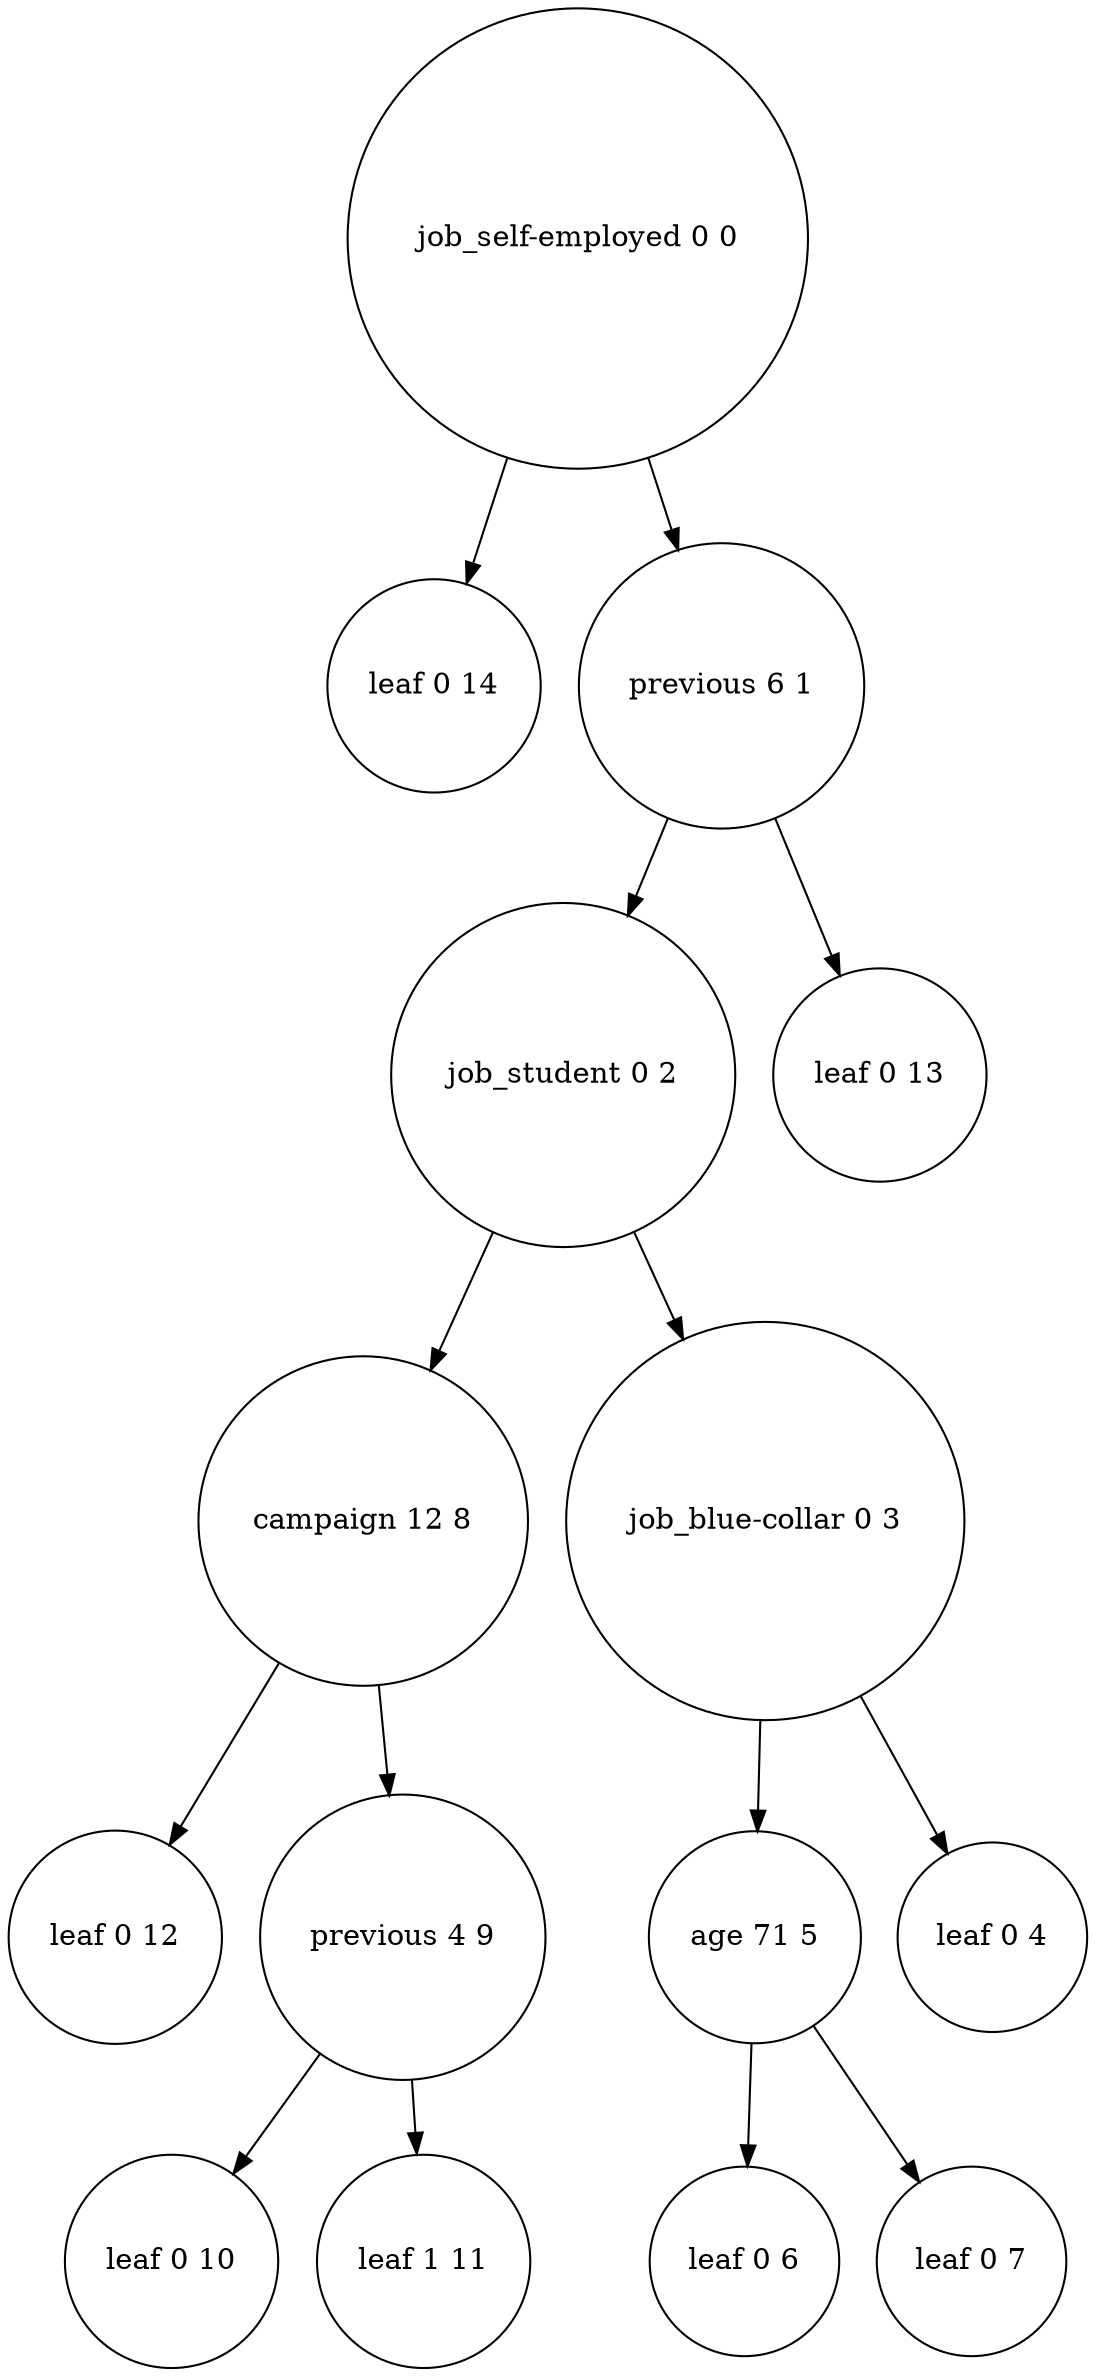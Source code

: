 digraph tree {
	"job_self-employed 0 0" [label="job_self-employed 0 0", shape=circle]
	"leaf 0 14" [label="leaf 0 14", shape=circle]
	"previous 6 1" [label="previous 6 1", shape=circle]
	"job_student 0 2" [label="job_student 0 2", shape=circle]
	"leaf 0 13" [label="leaf 0 13", shape=circle]
	"campaign 12 8" [label="campaign 12 8", shape=circle]
	"job_blue-collar 0 3" [label="job_blue-collar 0 3", shape=circle]
	"leaf 0 12" [label="leaf 0 12", shape=circle]
	"previous 4 9" [label="previous 4 9", shape=circle]
	"age 71 5" [label="age 71 5", shape=circle]
	"leaf 0 4" [label="leaf 0 4", shape=circle]
	"leaf 0 10" [label="leaf 0 10", shape=circle]
	"leaf 1 11" [label="leaf 1 11", shape=circle]
	"leaf 0 6" [label="leaf 0 6", shape=circle]
	"leaf 0 7" [label="leaf 0 7", shape=circle]

	"job_self-employed 0 0" -> "previous 6 1"
	"job_self-employed 0 0" -> "leaf 0 14"
	"previous 6 1" -> "job_student 0 2"
	"previous 6 1" -> "leaf 0 13"
	"job_student 0 2" -> "job_blue-collar 0 3"
	"job_student 0 2" -> "campaign 12 8"
	"campaign 12 8" -> "previous 4 9"
	"campaign 12 8" -> "leaf 0 12"
	"job_blue-collar 0 3" -> "leaf 0 4"
	"job_blue-collar 0 3" -> "age 71 5"
	"previous 4 9" -> "leaf 0 10"
	"previous 4 9" -> "leaf 1 11"
	"age 71 5" -> "leaf 0 6"
	"age 71 5" -> "leaf 0 7"
}